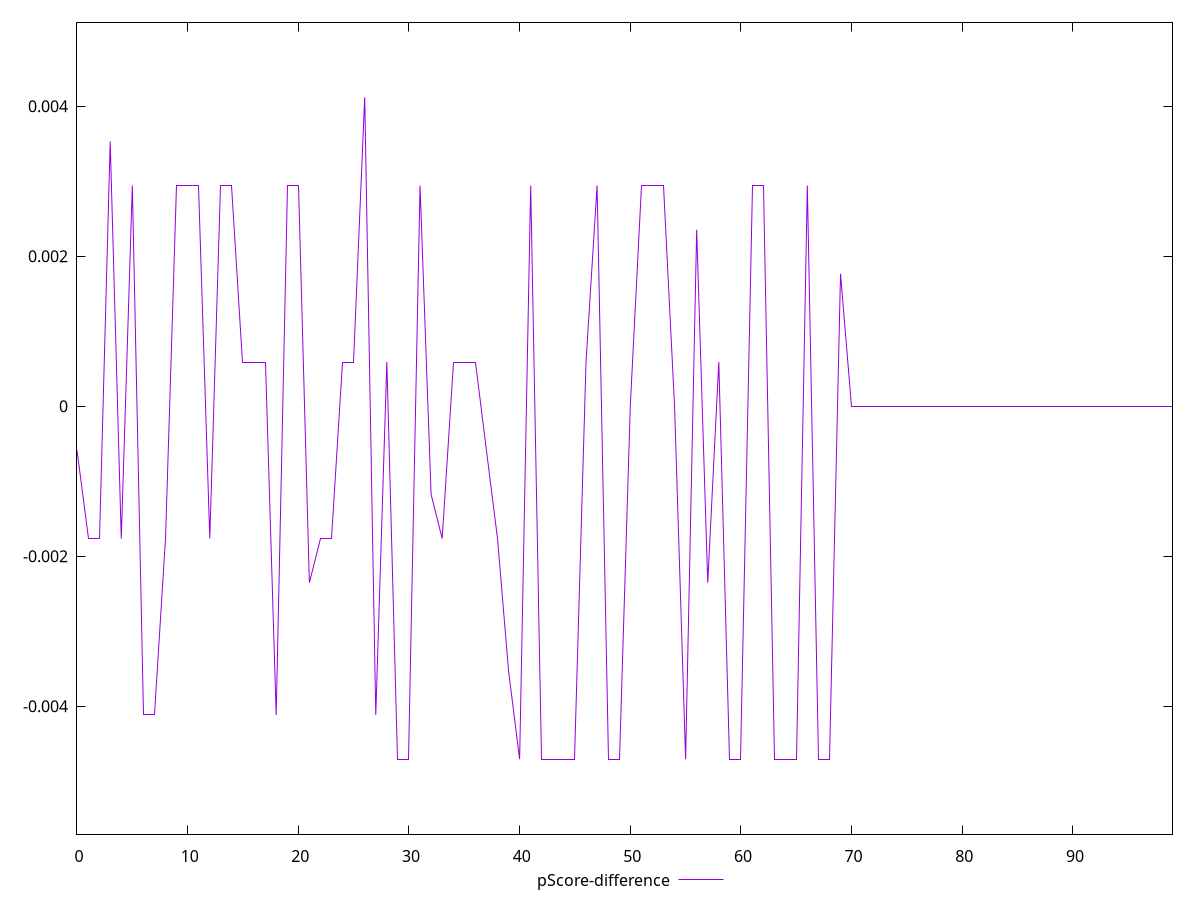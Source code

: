 reset

$pScoreDifference <<EOF
0 -0.0005882352941176117
1 -0.001764705882352946
2 -0.001764705882352946
3 0.003529411764705892
4 -0.001764705882352946
5 0.002941176470588225
6 -0.004117647058823504
7 -0.004117647058823504
8 -0.001764705882352946
9 0.002941176470588225
10 0.002941176470588225
11 0.002941176470588225
12 -0.001764705882352946
13 0.002941176470588225
14 0.002941176470588225
15 0.0005882352941176117
16 0.0005882352941176117
17 0.0005882352941176117
18 -0.004117647058823504
19 0.002941176470588225
20 0.002941176470588225
21 -0.002352941176470613
22 -0.001764705882352946
23 -0.001764705882352946
24 0.0005882352941176117
25 0.0005882352941176117
26 0.004117647058823504
27 -0.004117647058823504
28 0.0005882352941176117
29 -0.004705882352941171
30 -0.004705882352941171
31 0.002941176470588225
32 -0.0011764705882353343
33 -0.001764705882352946
34 0.0005882352941176117
35 0.0005882352941176117
36 0.0005882352941176117
37 -0.0005882352941176672
38 -0.001764705882352946
39 -0.0035294117647058643
40 -0.004705882352941171
41 0.002941176470588225
42 -0.004705882352941171
43 -0.004705882352941171
44 -0.004705882352941171
45 -0.004705882352941171
46 0.0005882352941176117
47 0.002941176470588225
48 -0.004705882352941171
49 -0.004705882352941171
50 0
51 0.002941176470588225
52 0.002941176470588225
53 0.002941176470588225
54 0
55 -0.004705882352941171
56 0.002352941176470613
57 -0.0023529411764705854
58 0.0005882352941176117
59 -0.004705882352941171
60 -0.004705882352941199
61 0.002941176470588225
62 0.002941176470588225
63 -0.004705882352941171
64 -0.004705882352941171
65 -0.004705882352941171
66 0.002941176470588225
67 -0.004705882352941171
68 -0.004705882352941171
69 0.001764705882352946
70 0
71 0
72 0
73 0
74 0
75 0
76 0
77 0
78 0
79 0
80 0
81 0
82 0
83 0
84 0
85 0
86 0
87 0
88 0
89 0
90 0
91 0
92 0
93 0
94 0
95 0
96 0
97 0
98 0
99 0
EOF

set key outside below
set xrange [0:99]
set yrange [-0.005705882352941199:0.005117647058823504]
set trange [-0.005705882352941199:0.005117647058823504]
set terminal svg size 640, 500 enhanced background rgb 'white'
set output "reprap/uses-text-compression/samples/pages/pScore-difference/values.svg"

plot $pScoreDifference title "pScore-difference" with line

reset

